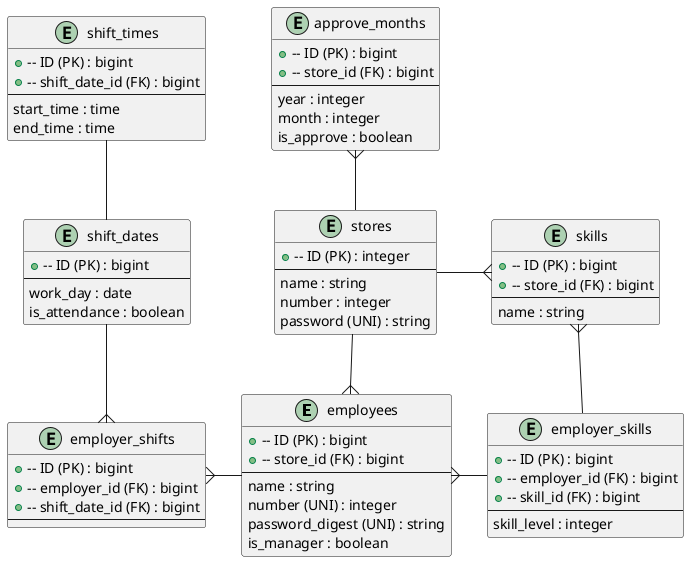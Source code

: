 @startuml ER

entity "employees" as employees {
  +-- ID (PK) : bigint
  +-- store_id (FK) : bigint
  --
  name : string
  number (UNI) : integer
  password_digest (UNI) : string
  is_manager : boolean
}

entity "shift_times" as shift_times {
  +-- ID (PK) : bigint
  +-- shift_date_id (FK) : bigint
  --
  start_time : time
  end_time : time
}

entity "shift_dates" as shift_dates {
  +-- ID (PK) : bigint
  --
  work_day : date
  is_attendance : boolean
}

entity "employer_shifts" as employer_shifts {
  +-- ID (PK) : bigint
  +-- employer_id (FK) : bigint
  +-- shift_date_id (FK) : bigint
  --
}

entity "approve_months" as approve_months {
  +-- ID (PK) : bigint
  +-- store_id (FK) : bigint
  --
  year : integer
  month : integer
  is_approve : boolean
}

entity "skills" as skills {
  +-- ID (PK) : bigint
  +-- store_id (FK) : bigint
  --
  name : string
}

entity "employer_skills" as employer_skills {
  +-- ID (PK) : bigint
  +-- employer_id (FK) : bigint
  +-- skill_id (FK) : bigint
  --
  skill_level : integer
}

entity "stores" as stores {
  +-- ID (PK) : integer
  --
  name : string
  number : integer
  password (UNI) : string
}

stores -d-{ employees
stores -r-{ skills
employees -l-{ employer_shifts
employer_shifts }-u- shift_dates
shift_times -- shift_dates
employer_skills -l-{ employees
employer_skills -u-{ skills
approve_months }-d- stores

@enduml